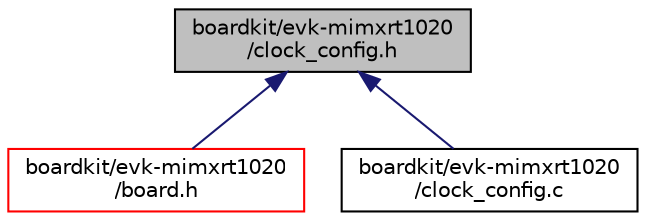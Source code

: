 digraph "boardkit/evk-mimxrt1020/clock_config.h"
{
  edge [fontname="Helvetica",fontsize="10",labelfontname="Helvetica",labelfontsize="10"];
  node [fontname="Helvetica",fontsize="10",shape=record];
  Node2 [label="boardkit/evk-mimxrt1020\l/clock_config.h",height=0.2,width=0.4,color="black", fillcolor="grey75", style="filled", fontcolor="black"];
  Node2 -> Node3 [dir="back",color="midnightblue",fontsize="10",style="solid",fontname="Helvetica"];
  Node3 [label="boardkit/evk-mimxrt1020\l/board.h",height=0.2,width=0.4,color="red", fillcolor="white", style="filled",URL="$evk-mimxrt1020_2board_8h.html"];
  Node2 -> Node5 [dir="back",color="midnightblue",fontsize="10",style="solid",fontname="Helvetica"];
  Node5 [label="boardkit/evk-mimxrt1020\l/clock_config.c",height=0.2,width=0.4,color="black", fillcolor="white", style="filled",URL="$evk-mimxrt1020_2clock__config_8c.html"];
}
